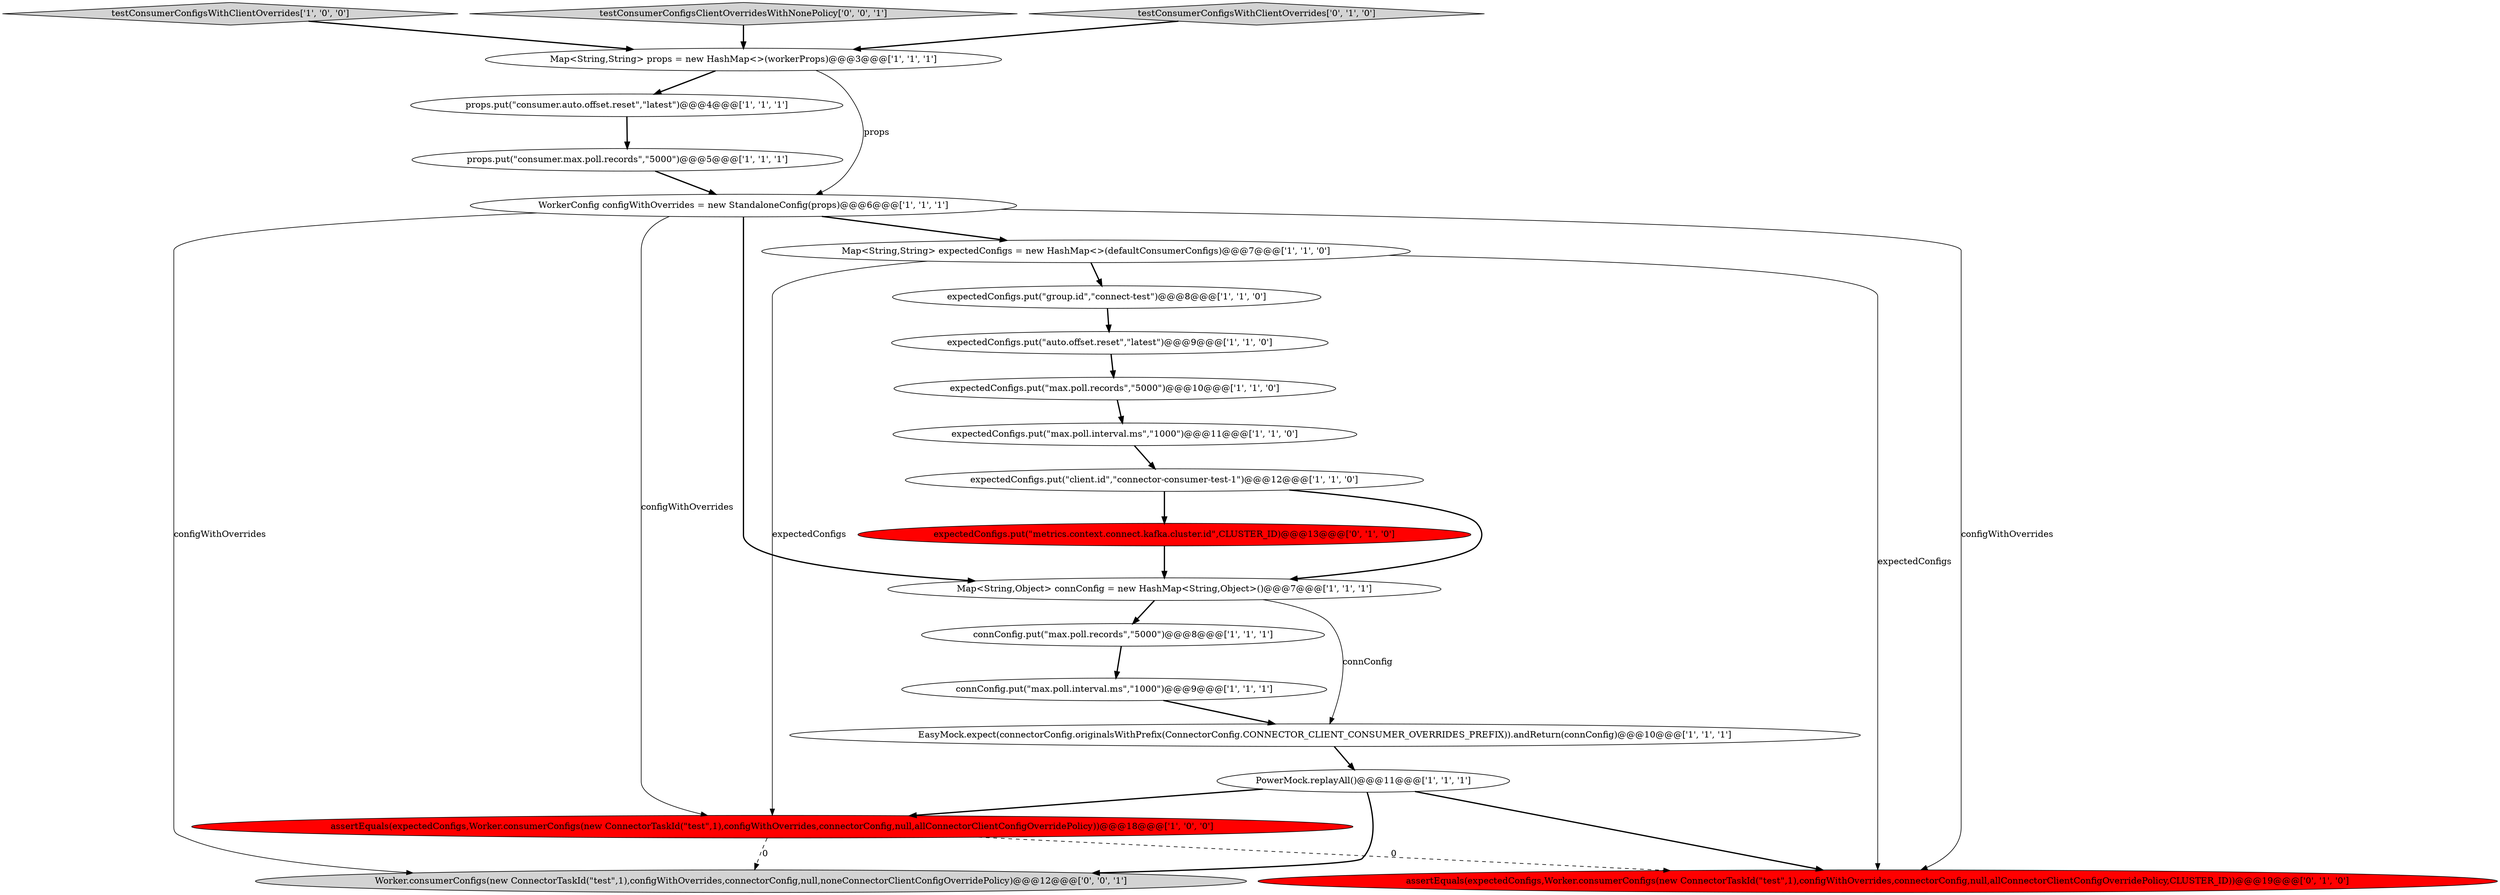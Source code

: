 digraph {
16 [style = filled, label = "props.put(\"consumer.auto.offset.reset\",\"latest\")@@@4@@@['1', '1', '1']", fillcolor = white, shape = ellipse image = "AAA0AAABBB1BBB"];
6 [style = filled, label = "expectedConfigs.put(\"auto.offset.reset\",\"latest\")@@@9@@@['1', '1', '0']", fillcolor = white, shape = ellipse image = "AAA0AAABBB1BBB"];
3 [style = filled, label = "PowerMock.replayAll()@@@11@@@['1', '1', '1']", fillcolor = white, shape = ellipse image = "AAA0AAABBB1BBB"];
4 [style = filled, label = "Map<String,Object> connConfig = new HashMap<String,Object>()@@@7@@@['1', '1', '1']", fillcolor = white, shape = ellipse image = "AAA0AAABBB1BBB"];
13 [style = filled, label = "connConfig.put(\"max.poll.interval.ms\",\"1000\")@@@9@@@['1', '1', '1']", fillcolor = white, shape = ellipse image = "AAA0AAABBB1BBB"];
10 [style = filled, label = "WorkerConfig configWithOverrides = new StandaloneConfig(props)@@@6@@@['1', '1', '1']", fillcolor = white, shape = ellipse image = "AAA0AAABBB1BBB"];
14 [style = filled, label = "props.put(\"consumer.max.poll.records\",\"5000\")@@@5@@@['1', '1', '1']", fillcolor = white, shape = ellipse image = "AAA0AAABBB1BBB"];
7 [style = filled, label = "connConfig.put(\"max.poll.records\",\"5000\")@@@8@@@['1', '1', '1']", fillcolor = white, shape = ellipse image = "AAA0AAABBB1BBB"];
2 [style = filled, label = "testConsumerConfigsWithClientOverrides['1', '0', '0']", fillcolor = lightgray, shape = diamond image = "AAA0AAABBB1BBB"];
15 [style = filled, label = "expectedConfigs.put(\"max.poll.interval.ms\",\"1000\")@@@11@@@['1', '1', '0']", fillcolor = white, shape = ellipse image = "AAA0AAABBB1BBB"];
9 [style = filled, label = "Map<String,String> props = new HashMap<>(workerProps)@@@3@@@['1', '1', '1']", fillcolor = white, shape = ellipse image = "AAA0AAABBB1BBB"];
8 [style = filled, label = "expectedConfigs.put(\"client.id\",\"connector-consumer-test-1\")@@@12@@@['1', '1', '0']", fillcolor = white, shape = ellipse image = "AAA0AAABBB1BBB"];
21 [style = filled, label = "testConsumerConfigsClientOverridesWithNonePolicy['0', '0', '1']", fillcolor = lightgray, shape = diamond image = "AAA0AAABBB3BBB"];
11 [style = filled, label = "expectedConfigs.put(\"max.poll.records\",\"5000\")@@@10@@@['1', '1', '0']", fillcolor = white, shape = ellipse image = "AAA0AAABBB1BBB"];
1 [style = filled, label = "EasyMock.expect(connectorConfig.originalsWithPrefix(ConnectorConfig.CONNECTOR_CLIENT_CONSUMER_OVERRIDES_PREFIX)).andReturn(connConfig)@@@10@@@['1', '1', '1']", fillcolor = white, shape = ellipse image = "AAA0AAABBB1BBB"];
0 [style = filled, label = "expectedConfigs.put(\"group.id\",\"connect-test\")@@@8@@@['1', '1', '0']", fillcolor = white, shape = ellipse image = "AAA0AAABBB1BBB"];
20 [style = filled, label = "Worker.consumerConfigs(new ConnectorTaskId(\"test\",1),configWithOverrides,connectorConfig,null,noneConnectorClientConfigOverridePolicy)@@@12@@@['0', '0', '1']", fillcolor = lightgray, shape = ellipse image = "AAA0AAABBB3BBB"];
19 [style = filled, label = "testConsumerConfigsWithClientOverrides['0', '1', '0']", fillcolor = lightgray, shape = diamond image = "AAA0AAABBB2BBB"];
5 [style = filled, label = "assertEquals(expectedConfigs,Worker.consumerConfigs(new ConnectorTaskId(\"test\",1),configWithOverrides,connectorConfig,null,allConnectorClientConfigOverridePolicy))@@@18@@@['1', '0', '0']", fillcolor = red, shape = ellipse image = "AAA1AAABBB1BBB"];
17 [style = filled, label = "expectedConfigs.put(\"metrics.context.connect.kafka.cluster.id\",CLUSTER_ID)@@@13@@@['0', '1', '0']", fillcolor = red, shape = ellipse image = "AAA1AAABBB2BBB"];
18 [style = filled, label = "assertEquals(expectedConfigs,Worker.consumerConfigs(new ConnectorTaskId(\"test\",1),configWithOverrides,connectorConfig,null,allConnectorClientConfigOverridePolicy,CLUSTER_ID))@@@19@@@['0', '1', '0']", fillcolor = red, shape = ellipse image = "AAA1AAABBB2BBB"];
12 [style = filled, label = "Map<String,String> expectedConfigs = new HashMap<>(defaultConsumerConfigs)@@@7@@@['1', '1', '0']", fillcolor = white, shape = ellipse image = "AAA0AAABBB1BBB"];
7->13 [style = bold, label=""];
12->18 [style = solid, label="expectedConfigs"];
0->6 [style = bold, label=""];
4->1 [style = solid, label="connConfig"];
10->20 [style = solid, label="configWithOverrides"];
1->3 [style = bold, label=""];
14->10 [style = bold, label=""];
2->9 [style = bold, label=""];
5->18 [style = dashed, label="0"];
12->0 [style = bold, label=""];
10->18 [style = solid, label="configWithOverrides"];
9->16 [style = bold, label=""];
4->7 [style = bold, label=""];
11->15 [style = bold, label=""];
13->1 [style = bold, label=""];
5->20 [style = dashed, label="0"];
3->18 [style = bold, label=""];
8->17 [style = bold, label=""];
3->5 [style = bold, label=""];
3->20 [style = bold, label=""];
21->9 [style = bold, label=""];
19->9 [style = bold, label=""];
10->12 [style = bold, label=""];
6->11 [style = bold, label=""];
10->4 [style = bold, label=""];
12->5 [style = solid, label="expectedConfigs"];
16->14 [style = bold, label=""];
8->4 [style = bold, label=""];
10->5 [style = solid, label="configWithOverrides"];
15->8 [style = bold, label=""];
17->4 [style = bold, label=""];
9->10 [style = solid, label="props"];
}
